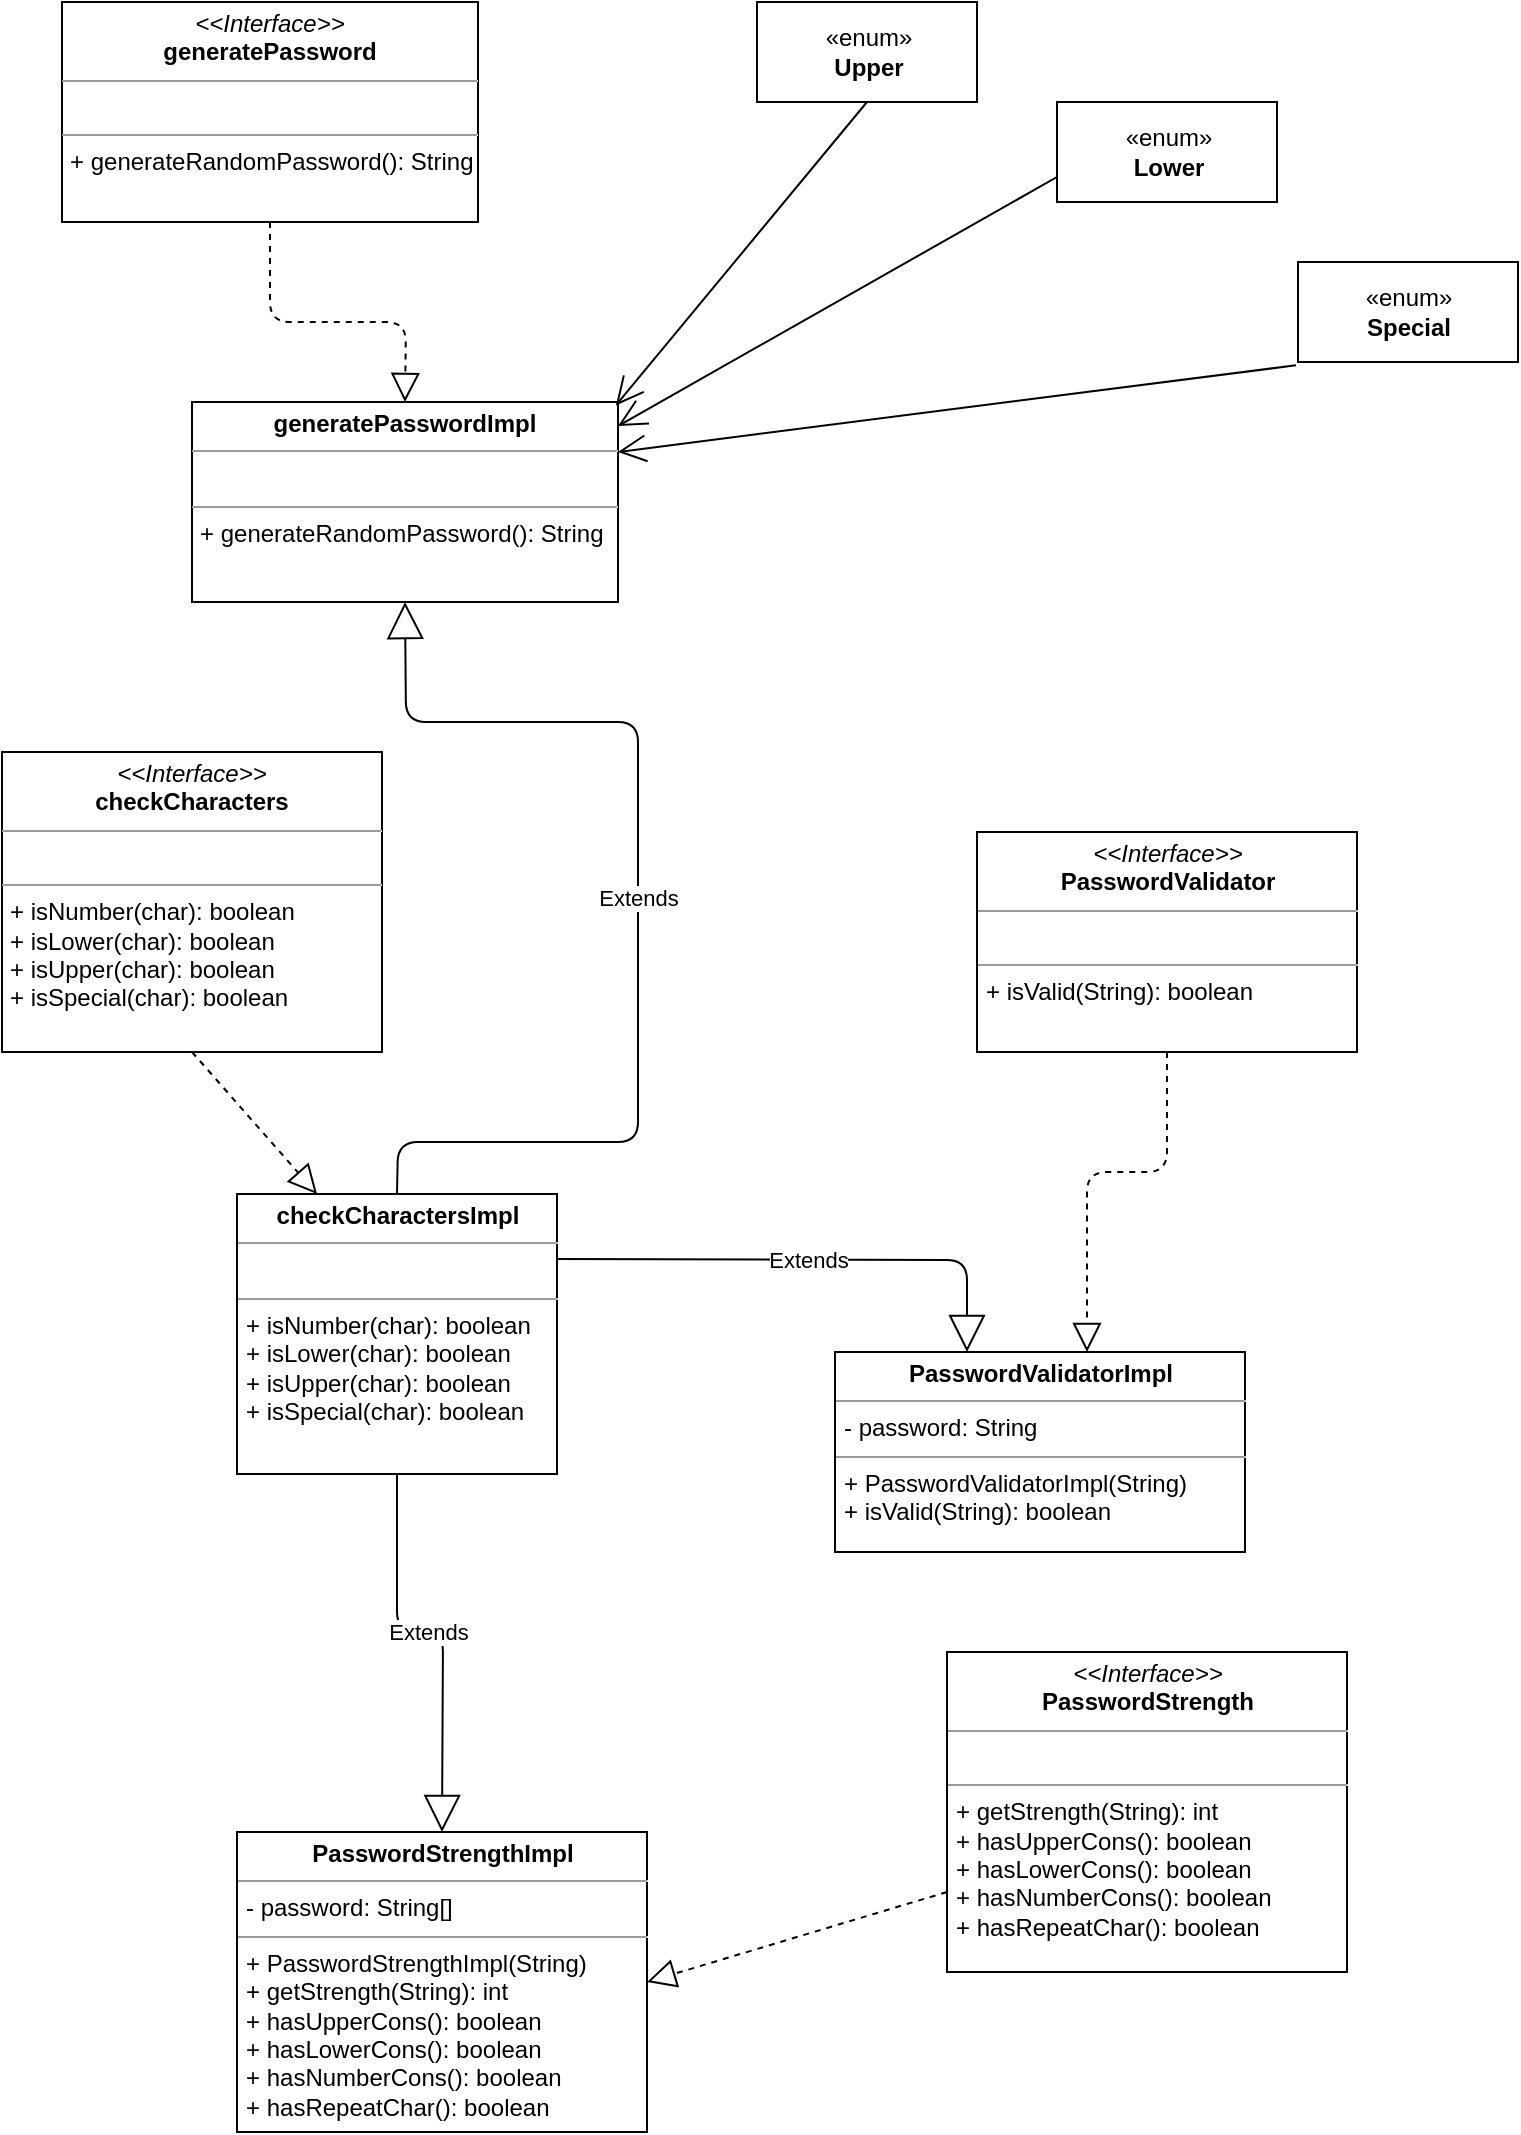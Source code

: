 <mxfile version="11.1.4" type="device"><diagram id="_JD-FH033xgPWwU6CR9d" name="Page-1"><mxGraphModel dx="2107" dy="992" grid="1" gridSize="10" guides="1" tooltips="1" connect="1" arrows="1" fold="1" page="1" pageScale="1" pageWidth="827" pageHeight="1169" math="0" shadow="0"><root><mxCell id="0"/><mxCell id="1" parent="0"/><mxCell id="QW7dKfRmj2_cYTyXwFwp-12" value="&lt;p style=&quot;margin: 0px ; margin-top: 4px ; text-align: center&quot;&gt;&lt;i&gt;&amp;lt;&amp;lt;Interface&amp;gt;&amp;gt;&lt;/i&gt;&lt;br&gt;&lt;b&gt;checkCharacters&lt;/b&gt;&lt;/p&gt;&lt;hr size=&quot;1&quot;&gt;&lt;p style=&quot;margin: 0px ; margin-left: 4px&quot;&gt;&lt;br&gt;&lt;/p&gt;&lt;hr size=&quot;1&quot;&gt;&lt;p style=&quot;margin: 0px ; margin-left: 4px&quot;&gt;+ isNumber(char): boolean&lt;br&gt;+ isLower(char): boolean&lt;/p&gt;&lt;p style=&quot;margin: 0px ; margin-left: 4px&quot;&gt;+ isUpper(char): boolean&lt;/p&gt;&lt;p style=&quot;margin: 0px ; margin-left: 4px&quot;&gt;+ isSpecial(char): boolean&lt;/p&gt;" style="verticalAlign=top;align=left;overflow=fill;fontSize=12;fontFamily=Helvetica;html=1;" parent="1" vertex="1"><mxGeometry x="22" y="405" width="190" height="150" as="geometry"/></mxCell><mxCell id="QW7dKfRmj2_cYTyXwFwp-13" value="&lt;p style=&quot;margin: 0px ; margin-top: 4px ; text-align: center&quot;&gt;&lt;i&gt;&amp;lt;&amp;lt;Interface&amp;gt;&amp;gt;&lt;/i&gt;&lt;br&gt;&lt;b&gt;PasswordValidator&lt;/b&gt;&lt;/p&gt;&lt;hr size=&quot;1&quot;&gt;&lt;p style=&quot;margin: 0px ; margin-left: 4px&quot;&gt;&lt;br&gt;&lt;/p&gt;&lt;hr size=&quot;1&quot;&gt;&lt;p style=&quot;margin: 0px ; margin-left: 4px&quot;&gt;+ isValid(String): boolean&lt;br&gt;&lt;/p&gt;" style="verticalAlign=top;align=left;overflow=fill;fontSize=12;fontFamily=Helvetica;html=1;" parent="1" vertex="1"><mxGeometry x="509.5" y="445" width="190" height="110" as="geometry"/></mxCell><mxCell id="QW7dKfRmj2_cYTyXwFwp-20" value="Extends" style="endArrow=block;endSize=16;endFill=0;html=1;" parent="1" edge="1"><mxGeometry width="160" relative="1" as="geometry"><mxPoint x="299.5" y="658.5" as="sourcePoint"/><mxPoint x="504.5" y="705" as="targetPoint"/><Array as="points"><mxPoint x="504.5" y="659"/></Array></mxGeometry></mxCell><mxCell id="QW7dKfRmj2_cYTyXwFwp-21" value="" style="endArrow=block;dashed=1;endFill=0;endSize=12;html=1;exitX=0.5;exitY=1;exitDx=0;exitDy=0;" parent="1" source="QW7dKfRmj2_cYTyXwFwp-13" edge="1"><mxGeometry width="160" relative="1" as="geometry"><mxPoint x="524.5" y="615.5" as="sourcePoint"/><mxPoint x="564.5" y="705" as="targetPoint"/><Array as="points"><mxPoint x="604.5" y="615"/><mxPoint x="564.5" y="615"/></Array></mxGeometry></mxCell><mxCell id="QW7dKfRmj2_cYTyXwFwp-29" value="&lt;p style=&quot;margin: 0px ; margin-top: 4px ; text-align: center&quot;&gt;&lt;b&gt;checkCharactersImpl&lt;/b&gt;&lt;/p&gt;&lt;hr size=&quot;1&quot;&gt;&lt;p style=&quot;margin: 0px ; margin-left: 4px&quot;&gt;&lt;br&gt;&lt;/p&gt;&lt;hr size=&quot;1&quot;&gt;&lt;p style=&quot;margin: 0px ; margin-left: 4px&quot;&gt;+ isNumber(char): boolean&lt;/p&gt;&lt;p style=&quot;margin: 0px ; margin-left: 4px&quot;&gt;+ isLower(char): boolean&lt;/p&gt;&lt;p style=&quot;margin: 0px ; margin-left: 4px&quot;&gt;+ isUpper(char): boolean&lt;/p&gt;&lt;p style=&quot;margin: 0px ; margin-left: 4px&quot;&gt;+ isSpecial(char): boolean&lt;/p&gt;&lt;p style=&quot;margin: 0px ; margin-left: 4px&quot;&gt;&lt;br&gt;&lt;/p&gt;&lt;p style=&quot;margin: 0px ; margin-left: 4px&quot;&gt;&lt;br&gt;&lt;/p&gt;&lt;p style=&quot;margin: 0px ; margin-left: 4px&quot;&gt;&lt;br&gt;&lt;/p&gt;" style="verticalAlign=top;align=left;overflow=fill;fontSize=12;fontFamily=Helvetica;html=1;" parent="1" vertex="1"><mxGeometry x="139.5" y="626" width="160" height="140" as="geometry"/></mxCell><mxCell id="QW7dKfRmj2_cYTyXwFwp-31" value="&lt;p style=&quot;margin: 0px ; margin-top: 4px ; text-align: center&quot;&gt;&lt;b&gt;PasswordStrengthImpl&lt;/b&gt;&lt;/p&gt;&lt;hr size=&quot;1&quot;&gt;&lt;p style=&quot;margin: 0px ; margin-left: 4px&quot;&gt;- password: String[]&lt;/p&gt;&lt;hr size=&quot;1&quot;&gt;&lt;p style=&quot;margin: 0px 0px 0px 4px&quot;&gt;+ PasswordStrengthImpl(String)&lt;/p&gt;&lt;p style=&quot;margin: 0px 0px 0px 4px&quot;&gt;+ getStrength(String): int&lt;br&gt;+ hasUpperCons(): boolean&lt;/p&gt;&lt;p style=&quot;margin: 0px 0px 0px 4px&quot;&gt;+ hasLowerCons(): boolean&lt;br&gt;&lt;/p&gt;&lt;p style=&quot;margin: 0px 0px 0px 4px&quot;&gt;+ hasNumberCons(): boolean&lt;/p&gt;&lt;p style=&quot;margin: 0px 0px 0px 4px&quot;&gt;+ hasRepeatChar(): boolean&lt;/p&gt;&lt;p style=&quot;margin: 0px 0px 0px 4px&quot;&gt;&lt;br&gt;&lt;/p&gt;" style="verticalAlign=top;align=left;overflow=fill;fontSize=12;fontFamily=Helvetica;html=1;" parent="1" vertex="1"><mxGeometry x="139.5" y="945" width="205" height="150" as="geometry"/></mxCell><mxCell id="QW7dKfRmj2_cYTyXwFwp-32" value="&lt;p style=&quot;margin: 0px ; margin-top: 4px ; text-align: center&quot;&gt;&lt;i&gt;&amp;lt;&amp;lt;Interface&amp;gt;&amp;gt;&lt;/i&gt;&lt;br&gt;&lt;b&gt;PasswordStrength&lt;/b&gt;&lt;/p&gt;&lt;hr size=&quot;1&quot;&gt;&lt;p style=&quot;margin: 0px ; margin-left: 4px&quot;&gt;&lt;br&gt;&lt;/p&gt;&lt;hr size=&quot;1&quot;&gt;&lt;p style=&quot;margin: 0px ; margin-left: 4px&quot;&gt;+ getStrength(String): int&lt;br&gt;+ hasUpperCons(): boolean&lt;/p&gt;&lt;p style=&quot;margin: 0px ; margin-left: 4px&quot;&gt;+ hasLowerCons(): boolean&lt;br&gt;&lt;/p&gt;&lt;p style=&quot;margin: 0px ; margin-left: 4px&quot;&gt;+ hasNumberCons(): boolean&lt;br&gt;&lt;/p&gt;&lt;p style=&quot;margin: 0px ; margin-left: 4px&quot;&gt;+ hasRepeatChar(): boolean&lt;/p&gt;" style="verticalAlign=top;align=left;overflow=fill;fontSize=12;fontFamily=Helvetica;html=1;" parent="1" vertex="1"><mxGeometry x="494.5" y="855" width="200" height="160" as="geometry"/></mxCell><mxCell id="QW7dKfRmj2_cYTyXwFwp-33" value="Extends" style="endArrow=block;endSize=16;endFill=0;html=1;exitX=0.5;exitY=1;exitDx=0;exitDy=0;entryX=0.5;entryY=0;entryDx=0;entryDy=0;" parent="1" source="QW7dKfRmj2_cYTyXwFwp-29" target="QW7dKfRmj2_cYTyXwFwp-31" edge="1"><mxGeometry x="-0.069" width="160" relative="1" as="geometry"><mxPoint x="134.5" y="845" as="sourcePoint"/><mxPoint x="294.5" y="845" as="targetPoint"/><Array as="points"><mxPoint x="219.5" y="845"/><mxPoint x="242.5" y="845"/></Array><mxPoint as="offset"/></mxGeometry></mxCell><mxCell id="QW7dKfRmj2_cYTyXwFwp-34" value="" style="endArrow=block;dashed=1;endFill=0;endSize=12;html=1;exitX=0;exitY=0.75;exitDx=0;exitDy=0;entryX=1;entryY=0.5;entryDx=0;entryDy=0;" parent="1" source="QW7dKfRmj2_cYTyXwFwp-32" target="QW7dKfRmj2_cYTyXwFwp-31" edge="1"><mxGeometry width="160" relative="1" as="geometry"><mxPoint x="294.5" y="905" as="sourcePoint"/><mxPoint x="454.5" y="905" as="targetPoint"/></mxGeometry></mxCell><mxCell id="QW7dKfRmj2_cYTyXwFwp-35" value="&lt;p style=&quot;margin: 0px ; margin-top: 4px ; text-align: center&quot;&gt;&lt;b&gt;PasswordValidatorImpl&lt;/b&gt;&lt;/p&gt;&lt;hr size=&quot;1&quot;&gt;&lt;p style=&quot;margin: 0px ; margin-left: 4px&quot;&gt;- password: String&lt;/p&gt;&lt;hr size=&quot;1&quot;&gt;&lt;p style=&quot;margin: 0px 0px 0px 4px&quot;&gt;+ PasswordValidatorImpl(String)&lt;/p&gt;&lt;p style=&quot;margin: 0px 0px 0px 4px&quot;&gt;+ isValid(String): boolean&lt;/p&gt;" style="verticalAlign=top;align=left;overflow=fill;fontSize=12;fontFamily=Helvetica;html=1;" parent="1" vertex="1"><mxGeometry x="438.5" y="705" width="205" height="100" as="geometry"/></mxCell><mxCell id="w3O1KwFwnRfPbqmQ_3HT-2" value="&lt;p style=&quot;margin: 0px ; margin-top: 4px ; text-align: center&quot;&gt;&lt;i&gt;&amp;lt;&amp;lt;Interface&amp;gt;&amp;gt;&lt;/i&gt;&lt;br&gt;&lt;b&gt;generatePassword&lt;/b&gt;&lt;/p&gt;&lt;hr size=&quot;1&quot;&gt;&lt;p style=&quot;margin: 0px ; margin-left: 4px&quot;&gt;&lt;br&gt;&lt;/p&gt;&lt;hr size=&quot;1&quot;&gt;&lt;p style=&quot;margin: 0px ; margin-left: 4px&quot;&gt;+ generateRandomPassword(): String&lt;br&gt;&lt;/p&gt;" style="verticalAlign=top;align=left;overflow=fill;fontSize=12;fontFamily=Helvetica;html=1;" vertex="1" parent="1"><mxGeometry x="52" y="30" width="208" height="110" as="geometry"/></mxCell><mxCell id="w3O1KwFwnRfPbqmQ_3HT-6" value="«enum»&lt;br&gt;&lt;b&gt;Upper&lt;/b&gt;" style="html=1;" vertex="1" parent="1"><mxGeometry x="399.5" y="30" width="110" height="50" as="geometry"/></mxCell><mxCell id="w3O1KwFwnRfPbqmQ_3HT-7" value="«enum»&lt;br&gt;&lt;b&gt;Lower&lt;br&gt;&lt;/b&gt;" style="html=1;" vertex="1" parent="1"><mxGeometry x="549.5" y="80" width="110" height="50" as="geometry"/></mxCell><mxCell id="w3O1KwFwnRfPbqmQ_3HT-9" value="«enum»&lt;br&gt;&lt;b&gt;Special&lt;/b&gt;" style="html=1;" vertex="1" parent="1"><mxGeometry x="670" y="160" width="110" height="50" as="geometry"/></mxCell><mxCell id="w3O1KwFwnRfPbqmQ_3HT-10" value="&lt;p style=&quot;margin: 0px ; margin-top: 4px ; text-align: center&quot;&gt;&lt;b&gt;generatePasswordImpl&lt;/b&gt;&lt;/p&gt;&lt;hr size=&quot;1&quot;&gt;&lt;p style=&quot;margin: 0px ; margin-left: 4px&quot;&gt;&lt;br&gt;&lt;/p&gt;&lt;hr size=&quot;1&quot;&gt;&lt;p style=&quot;margin: 0px 0px 0px 4px&quot;&gt;+ generateRandomPassword(): String&lt;/p&gt;" style="verticalAlign=top;align=left;overflow=fill;fontSize=12;fontFamily=Helvetica;html=1;" vertex="1" parent="1"><mxGeometry x="117" y="230" width="213" height="100" as="geometry"/></mxCell><mxCell id="w3O1KwFwnRfPbqmQ_3HT-15" value="" style="endArrow=block;dashed=1;endFill=0;endSize=12;html=1;exitX=0.5;exitY=1;exitDx=0;exitDy=0;entryX=0.5;entryY=0;entryDx=0;entryDy=0;" edge="1" parent="1" source="w3O1KwFwnRfPbqmQ_3HT-2" target="w3O1KwFwnRfPbqmQ_3HT-10"><mxGeometry width="160" relative="1" as="geometry"><mxPoint x="330" y="180" as="sourcePoint"/><mxPoint x="330" y="230" as="targetPoint"/><Array as="points"><mxPoint x="156" y="190"/><mxPoint x="224" y="190"/></Array></mxGeometry></mxCell><mxCell id="w3O1KwFwnRfPbqmQ_3HT-16" value="" style="endArrow=open;endFill=1;endSize=12;html=1;exitX=0.5;exitY=1;exitDx=0;exitDy=0;entryX=0.995;entryY=0.017;entryDx=0;entryDy=0;entryPerimeter=0;" edge="1" parent="1" source="w3O1KwFwnRfPbqmQ_3HT-6" target="w3O1KwFwnRfPbqmQ_3HT-10"><mxGeometry width="160" relative="1" as="geometry"><mxPoint x="344.5" y="147.333" as="sourcePoint"/><mxPoint x="504.5" y="147.333" as="targetPoint"/></mxGeometry></mxCell><mxCell id="w3O1KwFwnRfPbqmQ_3HT-17" value="" style="endArrow=open;endFill=1;endSize=12;html=1;exitX=0;exitY=0.75;exitDx=0;exitDy=0;" edge="1" parent="1" source="w3O1KwFwnRfPbqmQ_3HT-7"><mxGeometry width="160" relative="1" as="geometry"><mxPoint x="464.5" y="90" as="sourcePoint"/><mxPoint x="330" y="242" as="targetPoint"/><Array as="points"/></mxGeometry></mxCell><mxCell id="w3O1KwFwnRfPbqmQ_3HT-18" value="" style="endArrow=open;endFill=1;endSize=12;html=1;exitX=-0.009;exitY=1.033;exitDx=0;exitDy=0;entryX=1;entryY=0.25;entryDx=0;entryDy=0;exitPerimeter=0;" edge="1" parent="1" source="w3O1KwFwnRfPbqmQ_3HT-9" target="w3O1KwFwnRfPbqmQ_3HT-10"><mxGeometry width="160" relative="1" as="geometry"><mxPoint x="474.5" y="100" as="sourcePoint"/><mxPoint x="348.935" y="251.7" as="targetPoint"/></mxGeometry></mxCell><mxCell id="w3O1KwFwnRfPbqmQ_3HT-19" value="" style="endArrow=block;dashed=1;endFill=0;endSize=12;html=1;exitX=0.5;exitY=1;exitDx=0;exitDy=0;entryX=0.25;entryY=0;entryDx=0;entryDy=0;" edge="1" parent="1" source="QW7dKfRmj2_cYTyXwFwp-12" target="QW7dKfRmj2_cYTyXwFwp-29"><mxGeometry width="160" relative="1" as="geometry"><mxPoint x="37" y="586.833" as="sourcePoint"/><mxPoint x="197" y="586.833" as="targetPoint"/></mxGeometry></mxCell><mxCell id="w3O1KwFwnRfPbqmQ_3HT-20" value="Extends" style="endArrow=block;endSize=16;endFill=0;html=1;exitX=0.5;exitY=0;exitDx=0;exitDy=0;entryX=0.5;entryY=1;entryDx=0;entryDy=0;" edge="1" parent="1" source="QW7dKfRmj2_cYTyXwFwp-29" target="w3O1KwFwnRfPbqmQ_3HT-10"><mxGeometry x="0.007" width="160" relative="1" as="geometry"><mxPoint x="220" y="330" as="sourcePoint"/><mxPoint x="440" y="390" as="targetPoint"/><Array as="points"><mxPoint x="220" y="600"/><mxPoint x="340" y="600"/><mxPoint x="340" y="390"/><mxPoint x="224" y="390"/></Array><mxPoint as="offset"/></mxGeometry></mxCell></root></mxGraphModel></diagram></mxfile>
